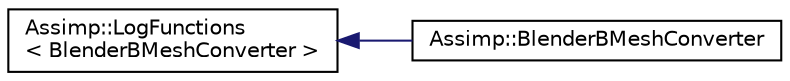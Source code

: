 digraph "Graphical Class Hierarchy"
{
  edge [fontname="Helvetica",fontsize="10",labelfontname="Helvetica",labelfontsize="10"];
  node [fontname="Helvetica",fontsize="10",shape=record];
  rankdir="LR";
  Node1 [label="Assimp::LogFunctions\l\< BlenderBMeshConverter \>",height=0.2,width=0.4,color="black", fillcolor="white", style="filled",URL="$class_assimp_1_1_log_functions.html"];
  Node1 -> Node2 [dir="back",color="midnightblue",fontsize="10",style="solid",fontname="Helvetica"];
  Node2 [label="Assimp::BlenderBMeshConverter",height=0.2,width=0.4,color="black", fillcolor="white", style="filled",URL="$class_assimp_1_1_blender_b_mesh_converter.html"];
}
